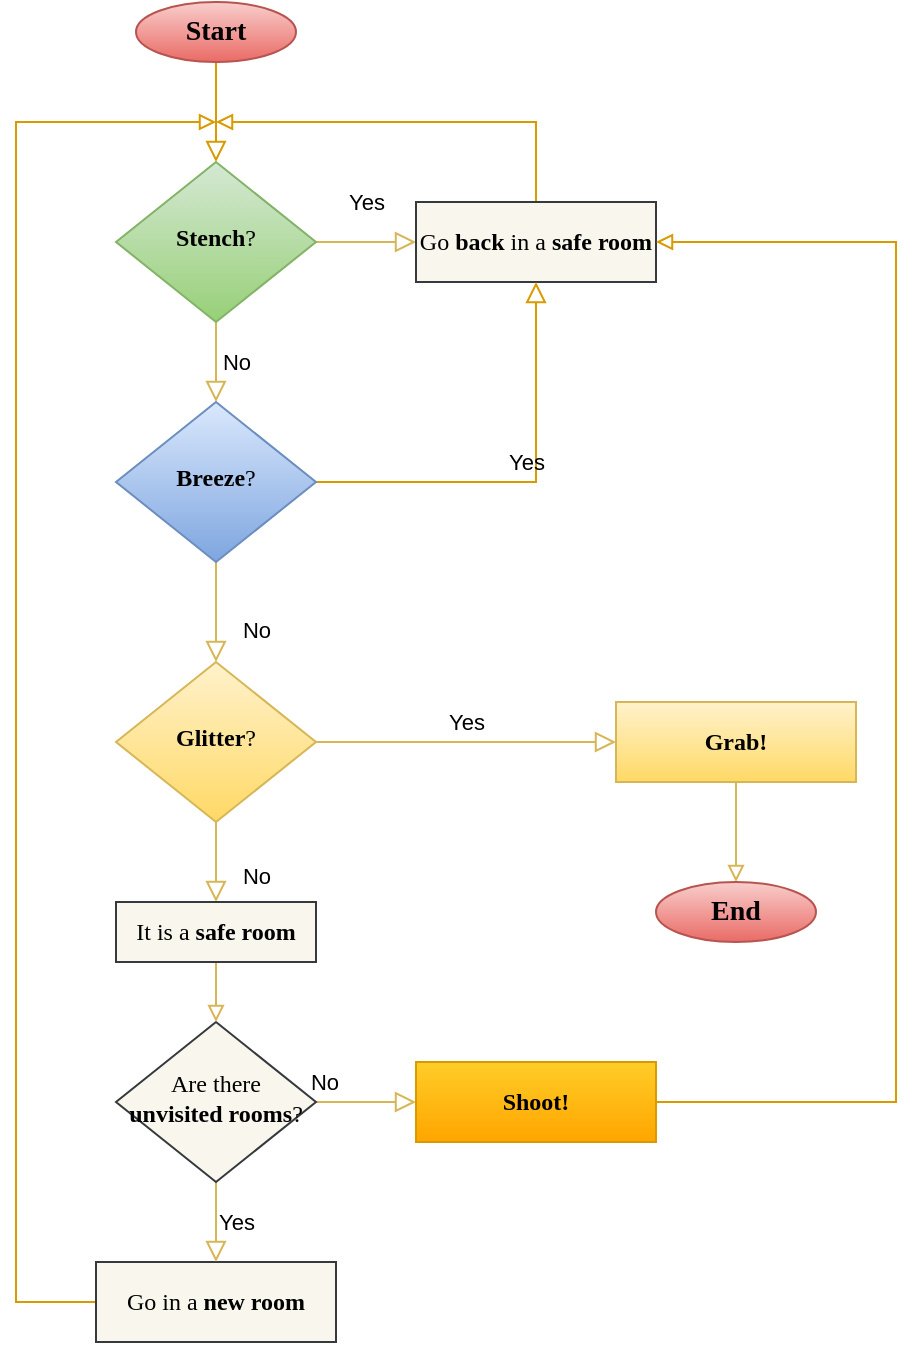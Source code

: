 <mxfile version="17.4.5" type="device"><diagram id="C5RBs43oDa-KdzZeNtuy" name="Page-1"><mxGraphModel dx="868" dy="427" grid="1" gridSize="10" guides="1" tooltips="1" connect="1" arrows="1" fold="1" page="1" pageScale="1" pageWidth="827" pageHeight="1169" math="0" shadow="0"><root><mxCell id="WIyWlLk6GJQsqaUBKTNV-0"/><mxCell id="WIyWlLk6GJQsqaUBKTNV-1" parent="WIyWlLk6GJQsqaUBKTNV-0"/><mxCell id="WIyWlLk6GJQsqaUBKTNV-2" value="" style="rounded=0;html=1;jettySize=auto;orthogonalLoop=1;fontSize=11;endArrow=block;endFill=0;endSize=8;strokeWidth=1;shadow=0;labelBackgroundColor=none;edgeStyle=orthogonalEdgeStyle;exitX=0.5;exitY=1;exitDx=0;exitDy=0;fillColor=#ffcd28;gradientColor=#ffa500;strokeColor=#d79b00;" parent="WIyWlLk6GJQsqaUBKTNV-1" source="dY0k1SRvAWajNgjq6rSO-1" target="WIyWlLk6GJQsqaUBKTNV-6" edge="1"><mxGeometry relative="1" as="geometry"><mxPoint x="220" y="120" as="sourcePoint"/></mxGeometry></mxCell><mxCell id="WIyWlLk6GJQsqaUBKTNV-4" value="Yes" style="rounded=0;html=1;jettySize=auto;orthogonalLoop=1;fontSize=11;endArrow=block;endFill=0;endSize=8;strokeWidth=1;shadow=0;labelBackgroundColor=none;edgeStyle=orthogonalEdgeStyle;exitX=1;exitY=0.5;exitDx=0;exitDy=0;entryX=0;entryY=0.5;entryDx=0;entryDy=0;fillColor=#fff2cc;gradientColor=#ffd966;strokeColor=#d6b656;" parent="WIyWlLk6GJQsqaUBKTNV-1" source="WIyWlLk6GJQsqaUBKTNV-6" target="WIyWlLk6GJQsqaUBKTNV-7" edge="1"><mxGeometry y="20" relative="1" as="geometry"><mxPoint as="offset"/><mxPoint x="150" y="260" as="targetPoint"/><Array as="points"><mxPoint x="300" y="210"/><mxPoint x="300" y="210"/></Array></mxGeometry></mxCell><mxCell id="WIyWlLk6GJQsqaUBKTNV-5" value="No" style="edgeStyle=orthogonalEdgeStyle;rounded=0;html=1;jettySize=auto;orthogonalLoop=1;fontSize=11;endArrow=block;endFill=0;endSize=8;strokeWidth=1;shadow=0;labelBackgroundColor=none;entryX=0.5;entryY=0;entryDx=0;entryDy=0;fillColor=#fff2cc;gradientColor=#ffd966;strokeColor=#d6b656;" parent="WIyWlLk6GJQsqaUBKTNV-1" source="WIyWlLk6GJQsqaUBKTNV-6" target="WIyWlLk6GJQsqaUBKTNV-10" edge="1"><mxGeometry y="10" relative="1" as="geometry"><mxPoint as="offset"/></mxGeometry></mxCell><mxCell id="WIyWlLk6GJQsqaUBKTNV-6" value="&lt;b&gt;Stench&lt;/b&gt;?" style="rhombus;whiteSpace=wrap;html=1;shadow=0;fontFamily=Georgia;fontSize=12;align=center;strokeWidth=1;spacing=6;spacingTop=-4;fillColor=#d5e8d4;strokeColor=#82b366;gradientColor=#97d077;" parent="WIyWlLk6GJQsqaUBKTNV-1" vertex="1"><mxGeometry x="170" y="170" width="100" height="80" as="geometry"/></mxCell><mxCell id="dY0k1SRvAWajNgjq6rSO-10" style="edgeStyle=orthogonalEdgeStyle;rounded=0;orthogonalLoop=1;jettySize=auto;html=1;endArrow=block;endFill=0;fillColor=#ffcd28;gradientColor=#ffa500;strokeColor=#d79b00;" parent="WIyWlLk6GJQsqaUBKTNV-1" source="WIyWlLk6GJQsqaUBKTNV-7" edge="1"><mxGeometry relative="1" as="geometry"><mxPoint x="220" y="150" as="targetPoint"/><Array as="points"><mxPoint x="380" y="150"/></Array></mxGeometry></mxCell><mxCell id="WIyWlLk6GJQsqaUBKTNV-7" value="Go &lt;b&gt;back &lt;/b&gt;in a &lt;b&gt;safe room&lt;/b&gt;" style="rounded=0;whiteSpace=wrap;html=1;fontSize=12;glass=0;strokeWidth=1;shadow=0;fillColor=#f9f7ed;strokeColor=#36393d;fontFamily=Georgia;" parent="WIyWlLk6GJQsqaUBKTNV-1" vertex="1"><mxGeometry x="320" y="190" width="120" height="40" as="geometry"/></mxCell><mxCell id="WIyWlLk6GJQsqaUBKTNV-8" value="No" style="rounded=0;html=1;jettySize=auto;orthogonalLoop=1;fontSize=11;endArrow=block;endFill=0;endSize=8;strokeWidth=1;shadow=0;labelBackgroundColor=none;edgeStyle=orthogonalEdgeStyle;entryX=0.5;entryY=0;entryDx=0;entryDy=0;fillColor=#fff2cc;gradientColor=#ffd966;strokeColor=#d6b656;" parent="WIyWlLk6GJQsqaUBKTNV-1" source="WIyWlLk6GJQsqaUBKTNV-10" target="dY0k1SRvAWajNgjq6rSO-4" edge="1"><mxGeometry x="0.333" y="20" relative="1" as="geometry"><mxPoint as="offset"/><mxPoint x="220" y="430" as="targetPoint"/></mxGeometry></mxCell><mxCell id="WIyWlLk6GJQsqaUBKTNV-9" value="Yes" style="edgeStyle=orthogonalEdgeStyle;rounded=0;html=1;jettySize=auto;orthogonalLoop=1;fontSize=11;endArrow=block;endFill=0;endSize=8;strokeWidth=1;shadow=0;labelBackgroundColor=none;entryX=0.5;entryY=1;entryDx=0;entryDy=0;fillColor=#ffcd28;gradientColor=#ffa500;strokeColor=#d79b00;" parent="WIyWlLk6GJQsqaUBKTNV-1" source="WIyWlLk6GJQsqaUBKTNV-10" target="WIyWlLk6GJQsqaUBKTNV-7" edge="1"><mxGeometry y="10" relative="1" as="geometry"><mxPoint as="offset"/><mxPoint x="320" y="330" as="targetPoint"/></mxGeometry></mxCell><mxCell id="WIyWlLk6GJQsqaUBKTNV-10" value="&lt;b&gt;Breeze&lt;/b&gt;?" style="rhombus;whiteSpace=wrap;html=1;shadow=0;fontFamily=Georgia;fontSize=12;align=center;strokeWidth=1;spacing=6;spacingTop=-4;fillColor=#dae8fc;strokeColor=#6c8ebf;gradientColor=#7ea6e0;" parent="WIyWlLk6GJQsqaUBKTNV-1" vertex="1"><mxGeometry x="170" y="290" width="100" height="80" as="geometry"/></mxCell><mxCell id="dY0k1SRvAWajNgjq6rSO-1" value="Start" style="ellipse;whiteSpace=wrap;html=1;fillColor=#f8cecc;strokeColor=#b85450;gradientColor=#ea6b66;fontFamily=Georgia;fontStyle=1;fontSize=14;" parent="WIyWlLk6GJQsqaUBKTNV-1" vertex="1"><mxGeometry x="180" y="90" width="80" height="30" as="geometry"/></mxCell><mxCell id="dY0k1SRvAWajNgjq6rSO-2" value="No" style="rounded=0;html=1;jettySize=auto;orthogonalLoop=1;fontSize=11;endArrow=block;endFill=0;endSize=8;strokeWidth=1;shadow=0;labelBackgroundColor=none;edgeStyle=orthogonalEdgeStyle;fillColor=#fff2cc;gradientColor=#ffd966;strokeColor=#d6b656;" parent="WIyWlLk6GJQsqaUBKTNV-1" source="dY0k1SRvAWajNgjq6rSO-4" edge="1"><mxGeometry x="0.333" y="20" relative="1" as="geometry"><mxPoint as="offset"/><mxPoint x="220" y="540" as="targetPoint"/></mxGeometry></mxCell><mxCell id="dY0k1SRvAWajNgjq6rSO-3" value="Yes" style="edgeStyle=orthogonalEdgeStyle;rounded=0;html=1;jettySize=auto;orthogonalLoop=1;fontSize=11;endArrow=block;endFill=0;endSize=8;strokeWidth=1;shadow=0;labelBackgroundColor=none;fillColor=#fff2cc;gradientColor=#ffd966;strokeColor=#d6b656;" parent="WIyWlLk6GJQsqaUBKTNV-1" source="dY0k1SRvAWajNgjq6rSO-4" target="dY0k1SRvAWajNgjq6rSO-6" edge="1"><mxGeometry y="10" relative="1" as="geometry"><mxPoint as="offset"/></mxGeometry></mxCell><mxCell id="dY0k1SRvAWajNgjq6rSO-4" value="&lt;b&gt;Glitter&lt;/b&gt;?" style="rhombus;whiteSpace=wrap;html=1;shadow=0;fontFamily=Georgia;fontSize=12;align=center;strokeWidth=1;spacing=6;spacingTop=-4;fillColor=#fff2cc;strokeColor=#d6b656;gradientColor=#ffd966;" parent="WIyWlLk6GJQsqaUBKTNV-1" vertex="1"><mxGeometry x="170" y="420" width="100" height="80" as="geometry"/></mxCell><mxCell id="dY0k1SRvAWajNgjq6rSO-15" style="edgeStyle=orthogonalEdgeStyle;rounded=0;orthogonalLoop=1;jettySize=auto;html=1;endArrow=block;endFill=0;fillColor=#ffcd28;gradientColor=#ffa500;strokeColor=#d79b00;" parent="WIyWlLk6GJQsqaUBKTNV-1" source="dY0k1SRvAWajNgjq6rSO-5" edge="1"><mxGeometry relative="1" as="geometry"><mxPoint x="220" y="150" as="targetPoint"/><Array as="points"><mxPoint x="120" y="740"/><mxPoint x="120" y="150"/></Array></mxGeometry></mxCell><mxCell id="dY0k1SRvAWajNgjq6rSO-5" value="Go in a &lt;b&gt;new room&lt;/b&gt;" style="rounded=0;whiteSpace=wrap;html=1;fontSize=12;glass=0;strokeWidth=1;shadow=0;fillColor=#f9f7ed;strokeColor=#36393d;fontFamily=Georgia;" parent="WIyWlLk6GJQsqaUBKTNV-1" vertex="1"><mxGeometry x="160" y="720" width="120" height="40" as="geometry"/></mxCell><mxCell id="dY0k1SRvAWajNgjq6rSO-7" style="edgeStyle=orthogonalEdgeStyle;rounded=0;orthogonalLoop=1;jettySize=auto;html=1;entryX=0.5;entryY=0;entryDx=0;entryDy=0;exitX=0.5;exitY=1;exitDx=0;exitDy=0;fillColor=#fff2cc;gradientColor=#ffd966;strokeColor=#d6b656;endArrow=block;endFill=0;" parent="WIyWlLk6GJQsqaUBKTNV-1" source="dY0k1SRvAWajNgjq6rSO-6" target="dY0k1SRvAWajNgjq6rSO-8" edge="1"><mxGeometry relative="1" as="geometry"><mxPoint x="440" y="800" as="targetPoint"/><mxPoint x="440" y="720" as="sourcePoint"/></mxGeometry></mxCell><mxCell id="dY0k1SRvAWajNgjq6rSO-6" value="Grab!" style="rounded=0;whiteSpace=wrap;html=1;fontSize=12;glass=0;strokeWidth=1;shadow=0;fillColor=#fff2cc;strokeColor=#d6b656;gradientColor=#ffd966;fontFamily=Georgia;align=center;fontStyle=1" parent="WIyWlLk6GJQsqaUBKTNV-1" vertex="1"><mxGeometry x="420" y="440" width="120" height="40" as="geometry"/></mxCell><mxCell id="dY0k1SRvAWajNgjq6rSO-8" value="End" style="ellipse;whiteSpace=wrap;html=1;fillColor=#f8cecc;strokeColor=#b85450;gradientColor=#ea6b66;fontFamily=Georgia;fontStyle=1;fontSize=14;" parent="WIyWlLk6GJQsqaUBKTNV-1" vertex="1"><mxGeometry x="440" y="530" width="80" height="30" as="geometry"/></mxCell><mxCell id="dY0k1SRvAWajNgjq6rSO-12" value="No" style="rounded=0;html=1;jettySize=auto;orthogonalLoop=1;fontSize=11;endArrow=block;endFill=0;endSize=8;strokeWidth=1;shadow=0;labelBackgroundColor=none;edgeStyle=orthogonalEdgeStyle;exitX=1;exitY=0.5;exitDx=0;exitDy=0;entryX=0;entryY=0.5;entryDx=0;entryDy=0;fillColor=#fff2cc;gradientColor=#ffd966;strokeColor=#d6b656;" parent="WIyWlLk6GJQsqaUBKTNV-1" source="dY0k1SRvAWajNgjq6rSO-14" target="dY0k1SRvAWajNgjq6rSO-18" edge="1"><mxGeometry x="-0.833" y="10" relative="1" as="geometry"><mxPoint as="offset"/><mxPoint x="350" y="640" as="targetPoint"/><mxPoint x="310" y="630" as="sourcePoint"/><Array as="points"/></mxGeometry></mxCell><mxCell id="dY0k1SRvAWajNgjq6rSO-13" value="Yes" style="edgeStyle=orthogonalEdgeStyle;rounded=0;html=1;jettySize=auto;orthogonalLoop=1;fontSize=11;endArrow=block;endFill=0;endSize=8;strokeWidth=1;shadow=0;labelBackgroundColor=none;exitX=0.5;exitY=1;exitDx=0;exitDy=0;entryX=0.5;entryY=0;entryDx=0;entryDy=0;fillColor=#fff2cc;gradientColor=#ffd966;strokeColor=#d6b656;" parent="WIyWlLk6GJQsqaUBKTNV-1" source="dY0k1SRvAWajNgjq6rSO-14" target="dY0k1SRvAWajNgjq6rSO-5" edge="1"><mxGeometry y="10" relative="1" as="geometry"><mxPoint as="offset"/><mxPoint x="220" y="730" as="targetPoint"/></mxGeometry></mxCell><mxCell id="dY0k1SRvAWajNgjq6rSO-14" value="Are there &lt;b&gt;unvisited rooms&lt;/b&gt;?" style="rhombus;whiteSpace=wrap;html=1;shadow=0;fontFamily=Georgia;fontSize=12;align=center;strokeWidth=1;spacing=6;spacingTop=-4;fillColor=#f9f7ed;strokeColor=#36393d;" parent="WIyWlLk6GJQsqaUBKTNV-1" vertex="1"><mxGeometry x="170" y="600" width="100" height="80" as="geometry"/></mxCell><mxCell id="dY0k1SRvAWajNgjq6rSO-17" style="edgeStyle=orthogonalEdgeStyle;rounded=0;orthogonalLoop=1;jettySize=auto;html=1;entryX=0.5;entryY=0;entryDx=0;entryDy=0;endArrow=block;endFill=0;fillColor=#fff2cc;gradientColor=#ffd966;strokeColor=#d6b656;" parent="WIyWlLk6GJQsqaUBKTNV-1" source="dY0k1SRvAWajNgjq6rSO-16" target="dY0k1SRvAWajNgjq6rSO-14" edge="1"><mxGeometry relative="1" as="geometry"/></mxCell><mxCell id="dY0k1SRvAWajNgjq6rSO-16" value="It is a &lt;b&gt;safe room&lt;/b&gt;" style="rounded=0;whiteSpace=wrap;html=1;fillColor=#f9f7ed;strokeColor=#36393d;fontFamily=Georgia;" parent="WIyWlLk6GJQsqaUBKTNV-1" vertex="1"><mxGeometry x="170" y="540" width="100" height="30" as="geometry"/></mxCell><mxCell id="dY0k1SRvAWajNgjq6rSO-24" style="edgeStyle=orthogonalEdgeStyle;rounded=0;orthogonalLoop=1;jettySize=auto;html=1;endArrow=block;endFill=0;entryX=1;entryY=0.5;entryDx=0;entryDy=0;fillColor=#ffcd28;gradientColor=#ffa500;strokeColor=#d79b00;" parent="WIyWlLk6GJQsqaUBKTNV-1" source="dY0k1SRvAWajNgjq6rSO-18" target="WIyWlLk6GJQsqaUBKTNV-7" edge="1"><mxGeometry relative="1" as="geometry"><mxPoint x="480" y="210" as="targetPoint"/><Array as="points"><mxPoint x="560" y="640"/><mxPoint x="560" y="210"/></Array></mxGeometry></mxCell><mxCell id="dY0k1SRvAWajNgjq6rSO-18" value="Shoot!" style="rounded=0;whiteSpace=wrap;html=1;fontSize=12;glass=0;strokeWidth=1;shadow=0;fillColor=#ffcd28;strokeColor=#d79b00;gradientColor=#ffa500;fontFamily=Georgia;fontStyle=1" parent="WIyWlLk6GJQsqaUBKTNV-1" vertex="1"><mxGeometry x="320" y="620" width="120" height="40" as="geometry"/></mxCell></root></mxGraphModel></diagram></mxfile>
